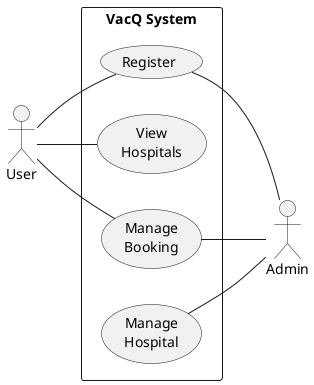 @startuml VacQ System Use Case Diagram
left to right direction
actor "User" as user
rectangle "VacQ System" as VacQSystem {    
    usecase "Register" as register
    usecase "View\nHospitals" as viewHospitals
    usecase "Manage\nBooking" as manageAppt
    usecase "Manage\nHospital" as manageHospital
}

user -- register
user -- viewHospitals
user -- manageAppt

actor "Admin" as admin
register -- admin
manageHospital -- admin
manageAppt -- admin

@enduml
